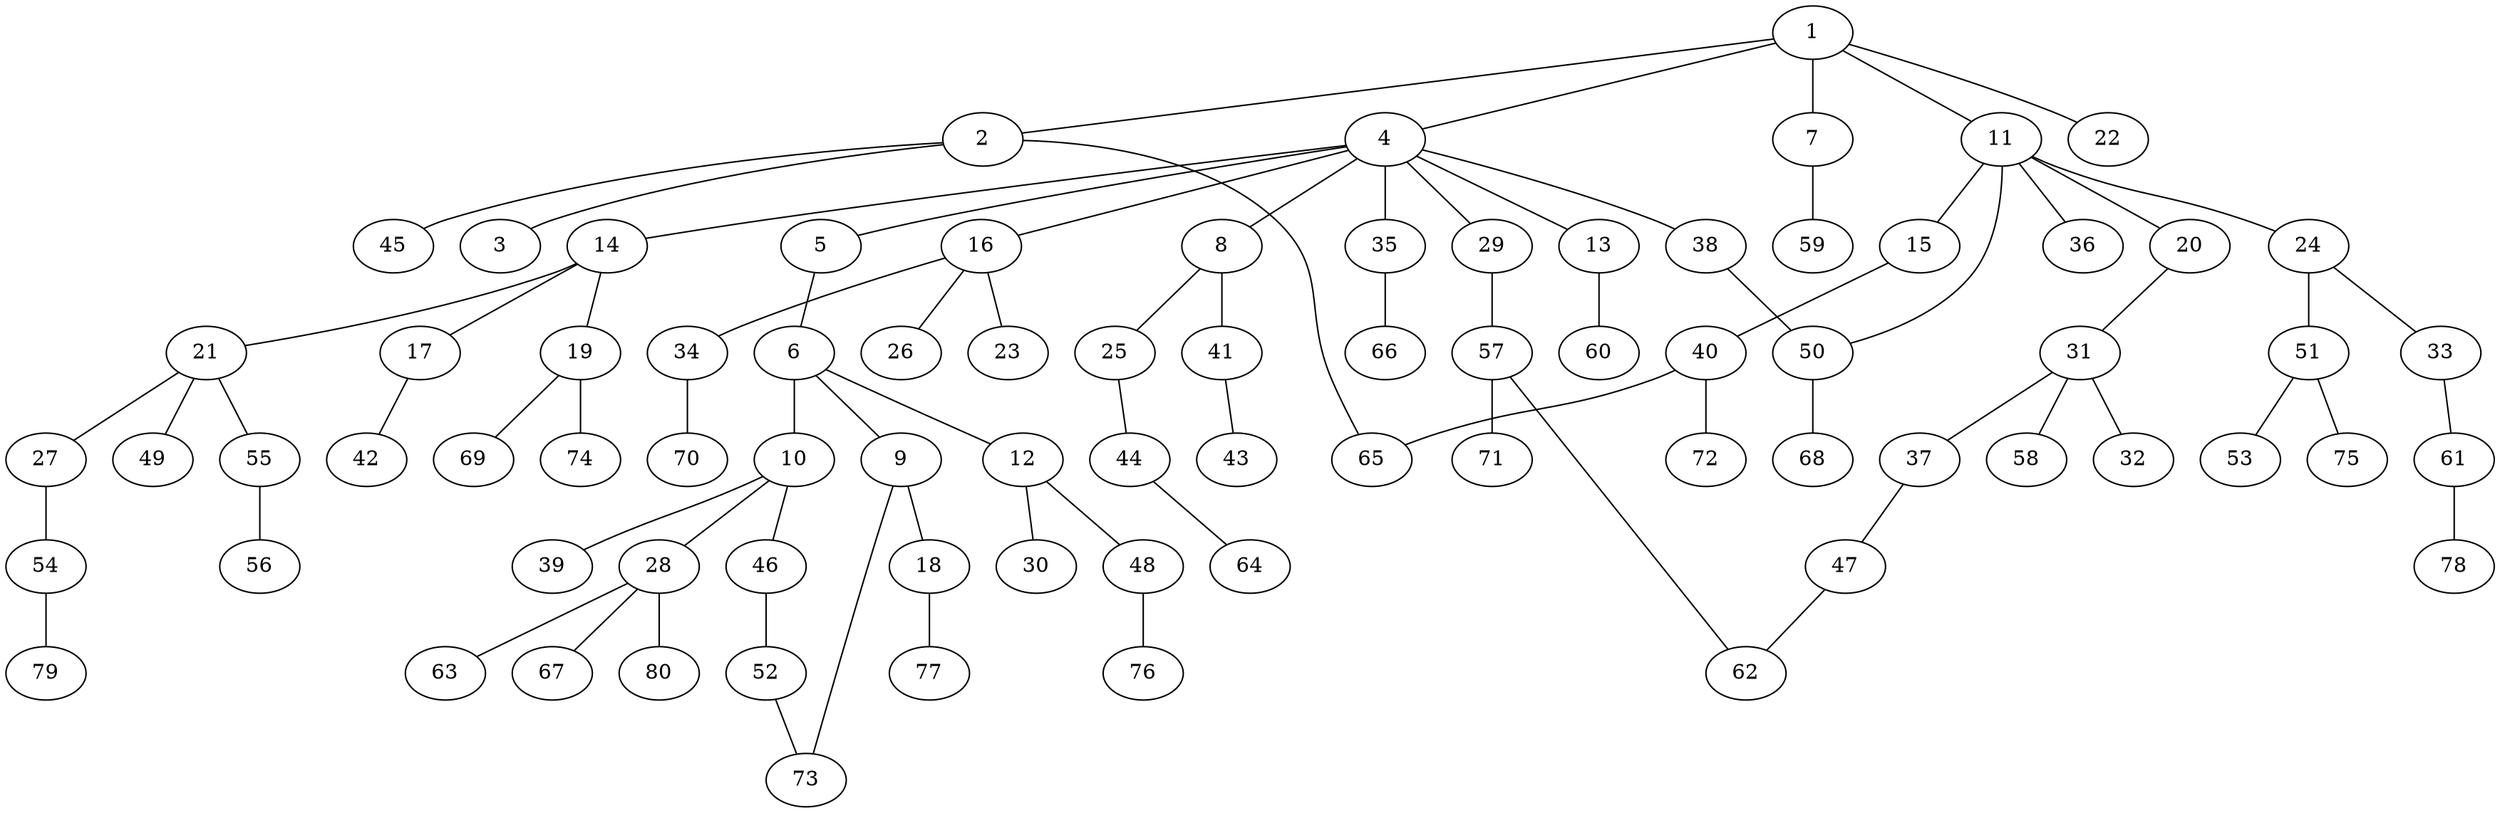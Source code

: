 graph graphname {1--2
1--4
1--7
1--11
1--22
2--3
2--45
2--65
4--5
4--8
4--13
4--14
4--16
4--29
4--35
4--38
5--6
6--9
6--10
6--12
7--59
8--25
8--41
9--18
9--73
10--28
10--39
10--46
11--15
11--20
11--24
11--36
11--50
12--30
12--48
13--60
14--17
14--19
14--21
15--40
16--23
16--26
16--34
17--42
18--77
19--69
19--74
20--31
21--27
21--49
21--55
24--33
24--51
25--44
27--54
28--63
28--67
28--80
29--57
31--32
31--37
31--58
33--61
34--70
35--66
37--47
38--50
40--65
40--72
41--43
44--64
46--52
47--62
48--76
50--68
51--53
51--75
52--73
54--79
55--56
57--62
57--71
61--78
}